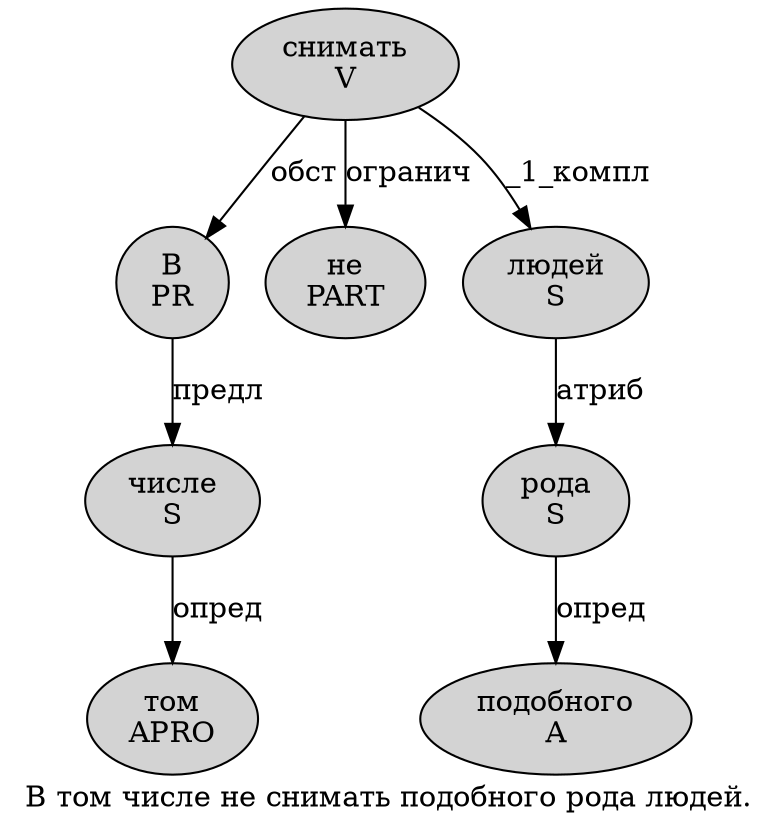 digraph SENTENCE_823 {
	graph [label="В том числе не снимать подобного рода людей."]
	node [style=filled]
		0 [label="В
PR" color="" fillcolor=lightgray penwidth=1 shape=ellipse]
		1 [label="том
APRO" color="" fillcolor=lightgray penwidth=1 shape=ellipse]
		2 [label="числе
S" color="" fillcolor=lightgray penwidth=1 shape=ellipse]
		3 [label="не
PART" color="" fillcolor=lightgray penwidth=1 shape=ellipse]
		4 [label="снимать
V" color="" fillcolor=lightgray penwidth=1 shape=ellipse]
		5 [label="подобного
A" color="" fillcolor=lightgray penwidth=1 shape=ellipse]
		6 [label="рода
S" color="" fillcolor=lightgray penwidth=1 shape=ellipse]
		7 [label="людей
S" color="" fillcolor=lightgray penwidth=1 shape=ellipse]
			0 -> 2 [label="предл"]
			7 -> 6 [label="атриб"]
			6 -> 5 [label="опред"]
			4 -> 0 [label="обст"]
			4 -> 3 [label="огранич"]
			4 -> 7 [label="_1_компл"]
			2 -> 1 [label="опред"]
}